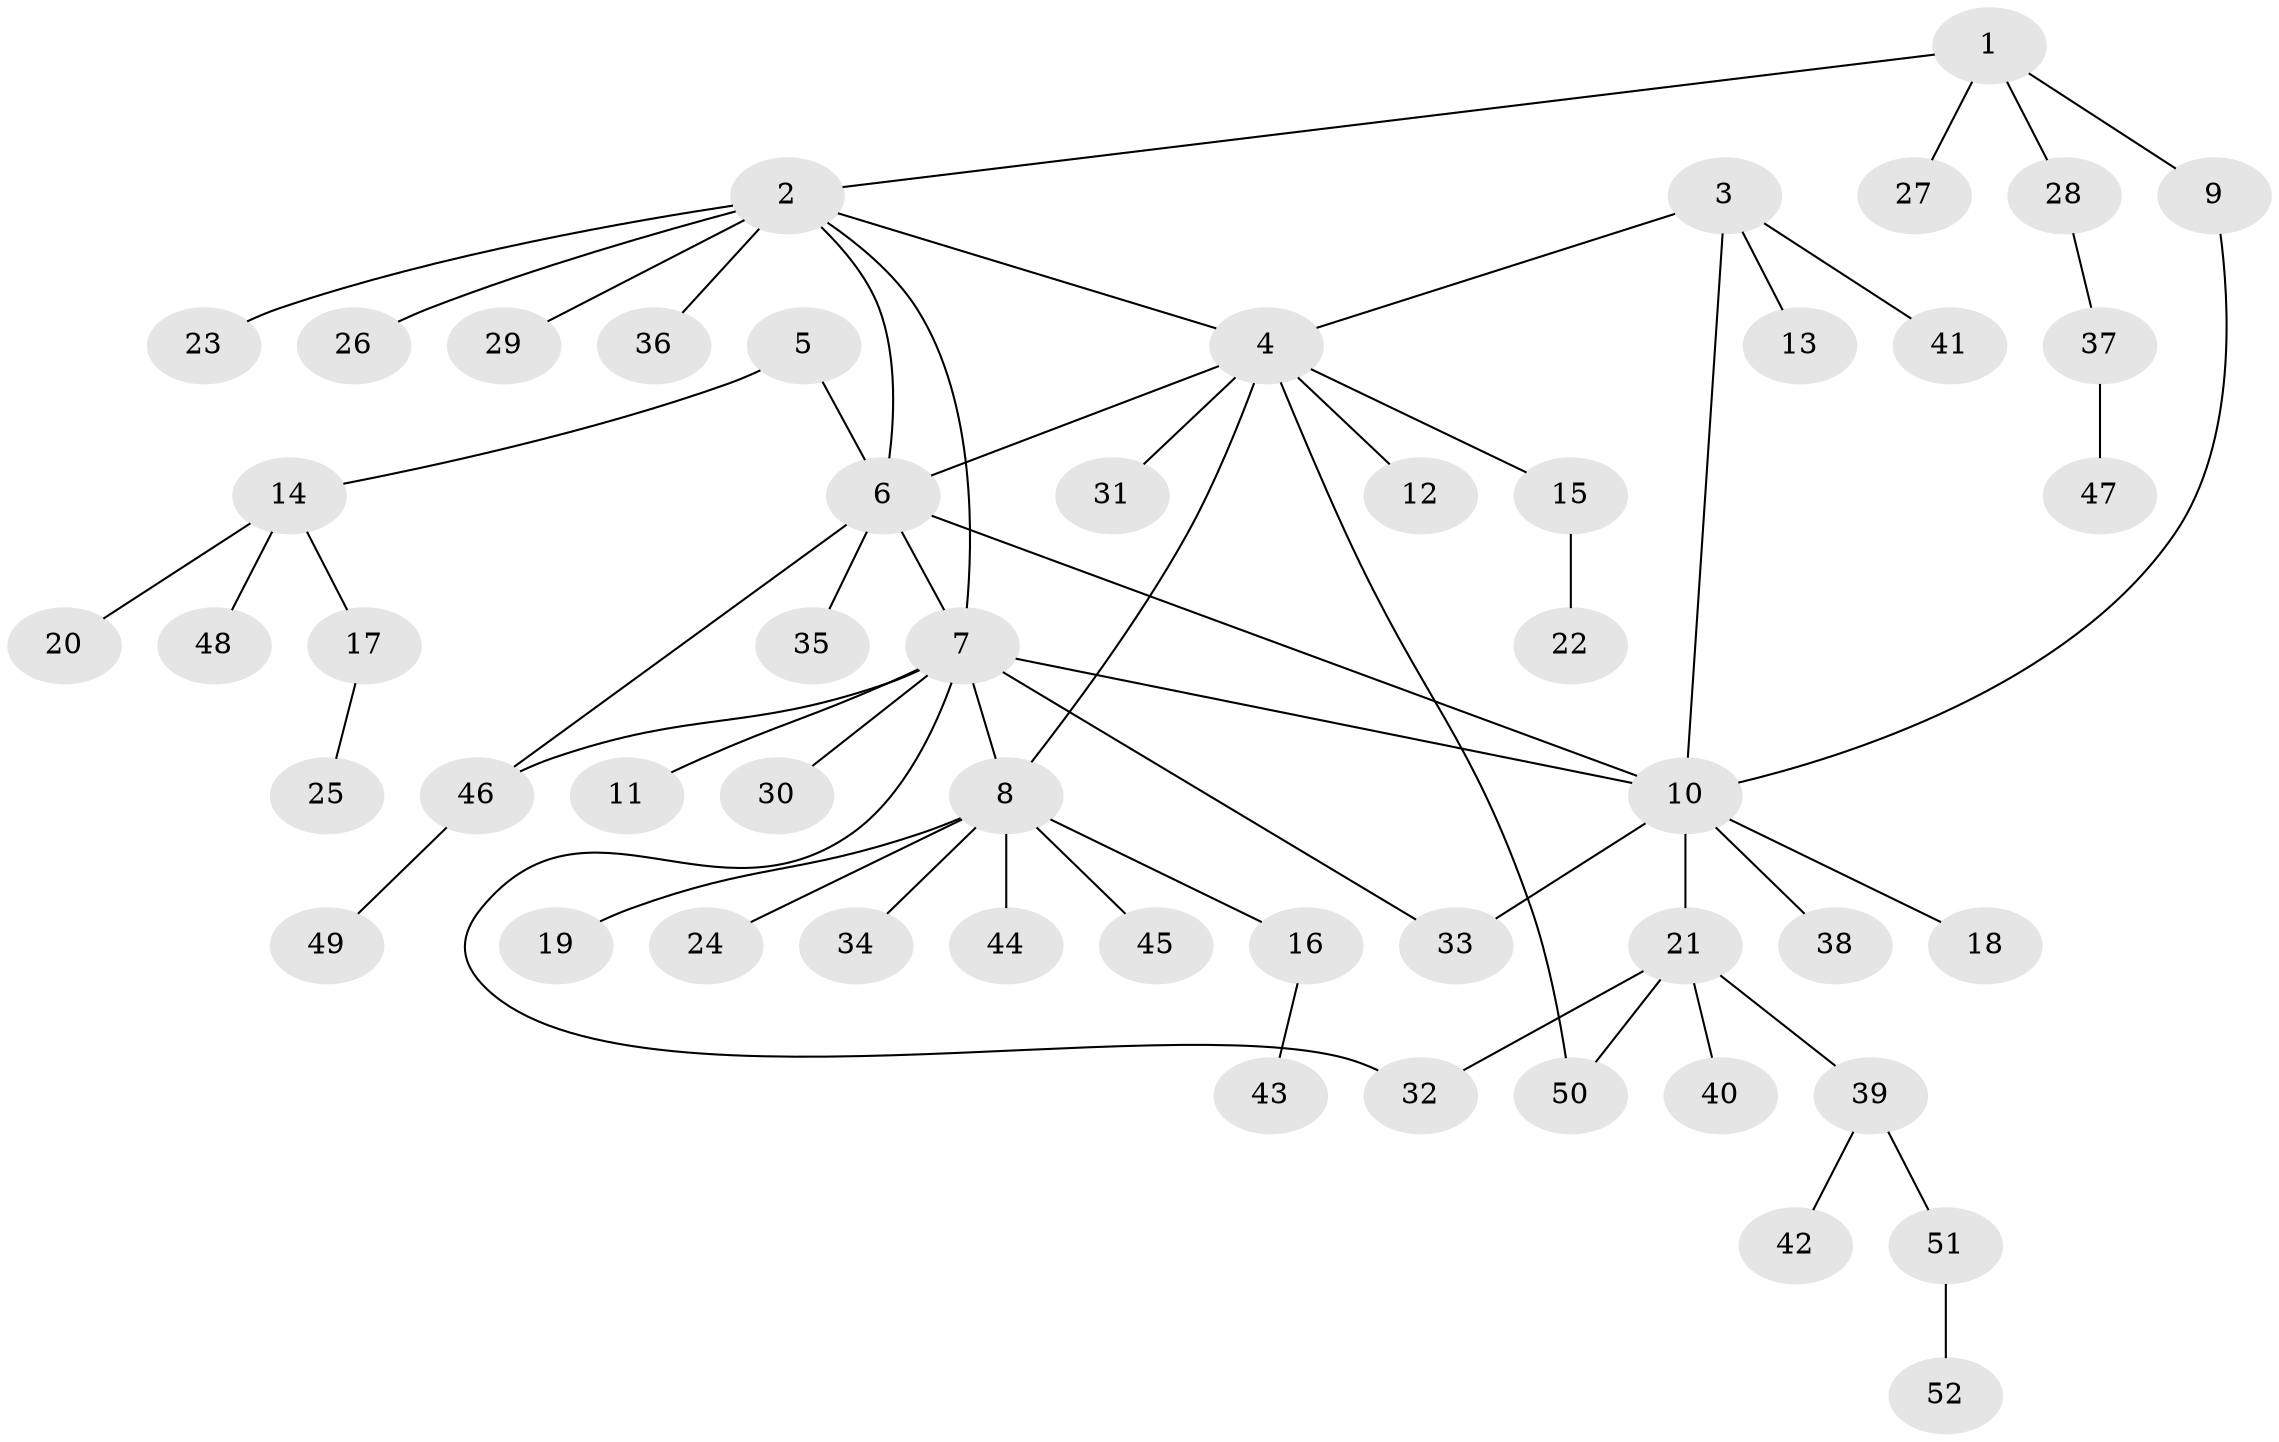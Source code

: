 // Generated by graph-tools (version 1.1) at 2025/26/03/09/25 03:26:45]
// undirected, 52 vertices, 61 edges
graph export_dot {
graph [start="1"]
  node [color=gray90,style=filled];
  1;
  2;
  3;
  4;
  5;
  6;
  7;
  8;
  9;
  10;
  11;
  12;
  13;
  14;
  15;
  16;
  17;
  18;
  19;
  20;
  21;
  22;
  23;
  24;
  25;
  26;
  27;
  28;
  29;
  30;
  31;
  32;
  33;
  34;
  35;
  36;
  37;
  38;
  39;
  40;
  41;
  42;
  43;
  44;
  45;
  46;
  47;
  48;
  49;
  50;
  51;
  52;
  1 -- 2;
  1 -- 9;
  1 -- 27;
  1 -- 28;
  2 -- 4;
  2 -- 6;
  2 -- 7;
  2 -- 23;
  2 -- 26;
  2 -- 29;
  2 -- 36;
  3 -- 4;
  3 -- 10;
  3 -- 13;
  3 -- 41;
  4 -- 6;
  4 -- 8;
  4 -- 12;
  4 -- 15;
  4 -- 31;
  4 -- 50;
  5 -- 6;
  5 -- 14;
  6 -- 7;
  6 -- 10;
  6 -- 35;
  6 -- 46;
  7 -- 8;
  7 -- 10;
  7 -- 11;
  7 -- 30;
  7 -- 32;
  7 -- 33;
  7 -- 46;
  8 -- 16;
  8 -- 19;
  8 -- 24;
  8 -- 34;
  8 -- 44;
  8 -- 45;
  9 -- 10;
  10 -- 18;
  10 -- 21;
  10 -- 33;
  10 -- 38;
  14 -- 17;
  14 -- 20;
  14 -- 48;
  15 -- 22;
  16 -- 43;
  17 -- 25;
  21 -- 32;
  21 -- 39;
  21 -- 40;
  21 -- 50;
  28 -- 37;
  37 -- 47;
  39 -- 42;
  39 -- 51;
  46 -- 49;
  51 -- 52;
}
